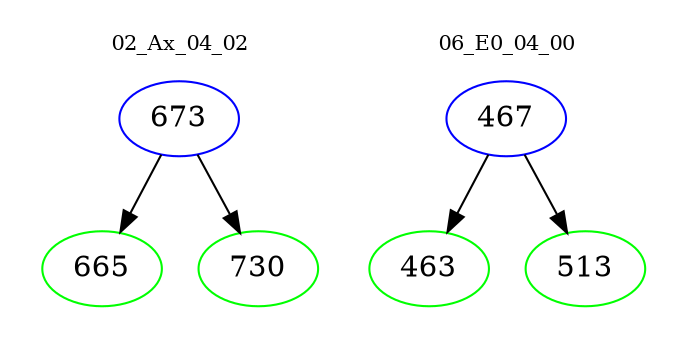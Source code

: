 digraph{
subgraph cluster_0 {
color = white
label = "02_Ax_04_02";
fontsize=10;
T0_673 [label="673", color="blue"]
T0_673 -> T0_665 [color="black"]
T0_665 [label="665", color="green"]
T0_673 -> T0_730 [color="black"]
T0_730 [label="730", color="green"]
}
subgraph cluster_1 {
color = white
label = "06_E0_04_00";
fontsize=10;
T1_467 [label="467", color="blue"]
T1_467 -> T1_463 [color="black"]
T1_463 [label="463", color="green"]
T1_467 -> T1_513 [color="black"]
T1_513 [label="513", color="green"]
}
}
